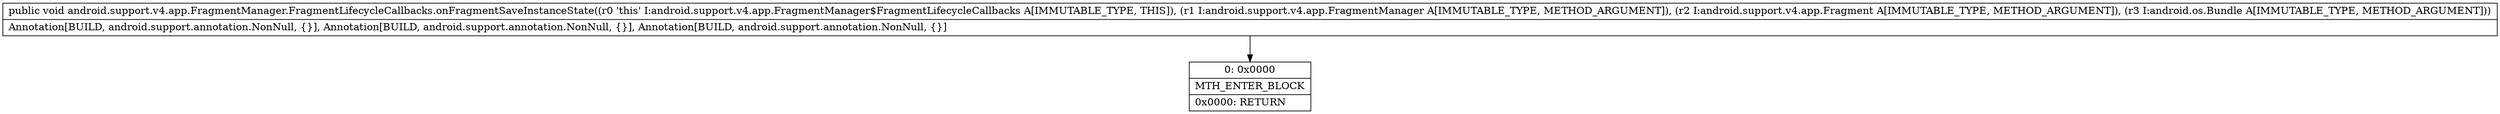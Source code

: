 digraph "CFG forandroid.support.v4.app.FragmentManager.FragmentLifecycleCallbacks.onFragmentSaveInstanceState(Landroid\/support\/v4\/app\/FragmentManager;Landroid\/support\/v4\/app\/Fragment;Landroid\/os\/Bundle;)V" {
Node_0 [shape=record,label="{0\:\ 0x0000|MTH_ENTER_BLOCK\l|0x0000: RETURN   \l}"];
MethodNode[shape=record,label="{public void android.support.v4.app.FragmentManager.FragmentLifecycleCallbacks.onFragmentSaveInstanceState((r0 'this' I:android.support.v4.app.FragmentManager$FragmentLifecycleCallbacks A[IMMUTABLE_TYPE, THIS]), (r1 I:android.support.v4.app.FragmentManager A[IMMUTABLE_TYPE, METHOD_ARGUMENT]), (r2 I:android.support.v4.app.Fragment A[IMMUTABLE_TYPE, METHOD_ARGUMENT]), (r3 I:android.os.Bundle A[IMMUTABLE_TYPE, METHOD_ARGUMENT]))  | Annotation[BUILD, android.support.annotation.NonNull, \{\}], Annotation[BUILD, android.support.annotation.NonNull, \{\}], Annotation[BUILD, android.support.annotation.NonNull, \{\}]\l}"];
MethodNode -> Node_0;
}

